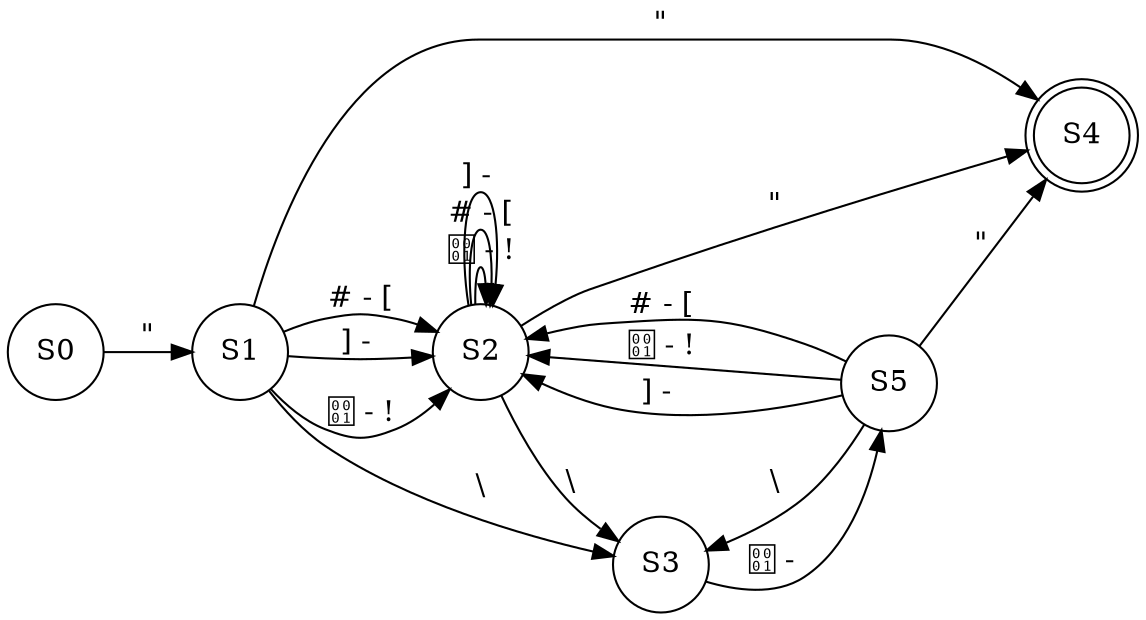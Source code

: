 digraph hierarchy {
rankdir = LR;
size = "8,5"
node[shape = circle];
S0 [label="S0"]
S1 [label="S1"]
S2 [label="S2"]
S3 [label="S3"]
S4 [shape=doublecircle, label="S4"]
S5 [label="S5"]
S0->S1 [label="\"" ]
S1->S2 [label=" - !" ]
S1->S2 [label="# - [" ]
S1->S2 [label="] - " ]
S1->S3 [label="\\" ]
S1->S4 [label="\"" ]
S2->S2 [label=" - !" ]
S2->S2 [label="# - [" ]
S2->S2 [label="] - " ]
S2->S3 [label="\\" ]
S2->S4 [label="\"" ]
S3->S5 [label=" - " ]
S5->S2 [label=" - !" ]
S5->S2 [label="# - [" ]
S5->S2 [label="] - " ]
S5->S3 [label="\\" ]
S5->S4 [label="\"" ]
}